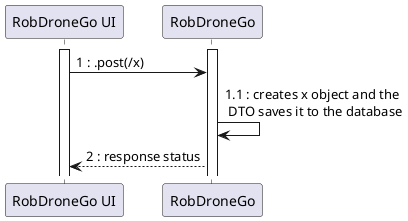 @startuml
participant "RobDroneGo UI" as UI
participant "RobDroneGo" as API

activate UI
activate API
UI -> API : 1 : .post(/x)
API -> API : 1.1 : creates x object and the\n DTO saves it to the database
API --> UI : 2 : response status

@enduml

